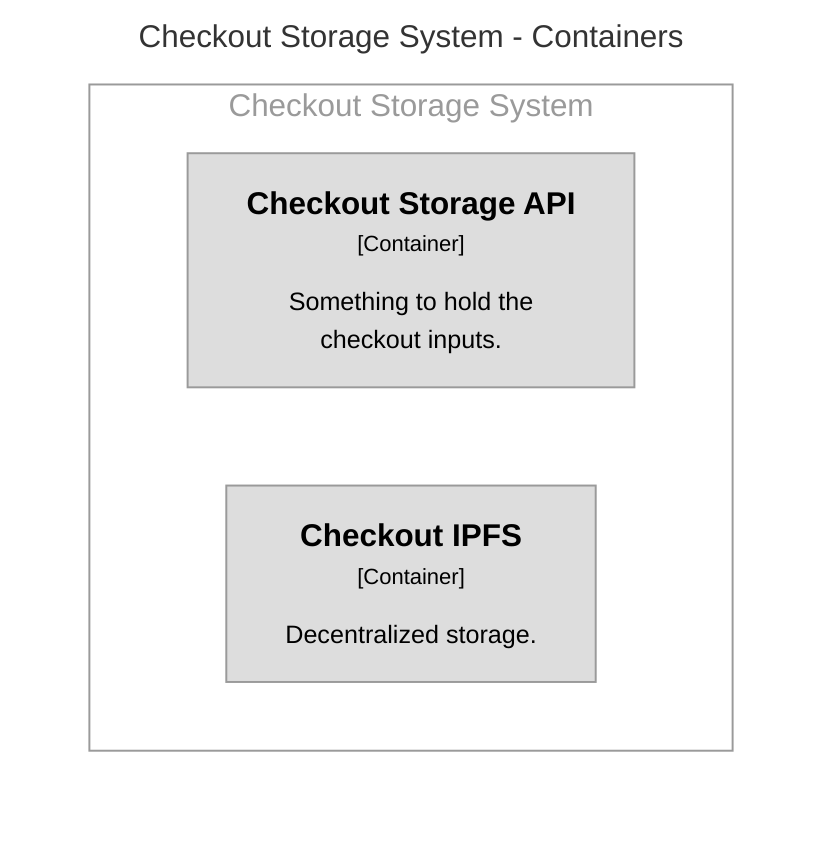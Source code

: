 graph TB
  linkStyle default fill:#ffffff

  subgraph diagram [Checkout Storage System - Containers]
    style diagram fill:#ffffff,stroke:#ffffff

    subgraph 24 [Checkout Storage System]
      style 24 fill:#ffffff,stroke:#9a9a9a,color:#9a9a9a

      25["<div style='font-weight: bold'>Checkout Storage API</div><div style='font-size: 70%; margin-top: 0px'>[Container]</div><div style='font-size: 80%; margin-top:10px'>Something to hold the<br />checkout inputs.</div>"]
      style 25 fill:#dddddd,stroke:#9a9a9a,color:#000000
      26["<div style='font-weight: bold'>Checkout IPFS</div><div style='font-size: 70%; margin-top: 0px'>[Container]</div><div style='font-size: 80%; margin-top:10px'>Decentralized storage.</div>"]
      style 26 fill:#dddddd,stroke:#9a9a9a,color:#000000
    end

  end